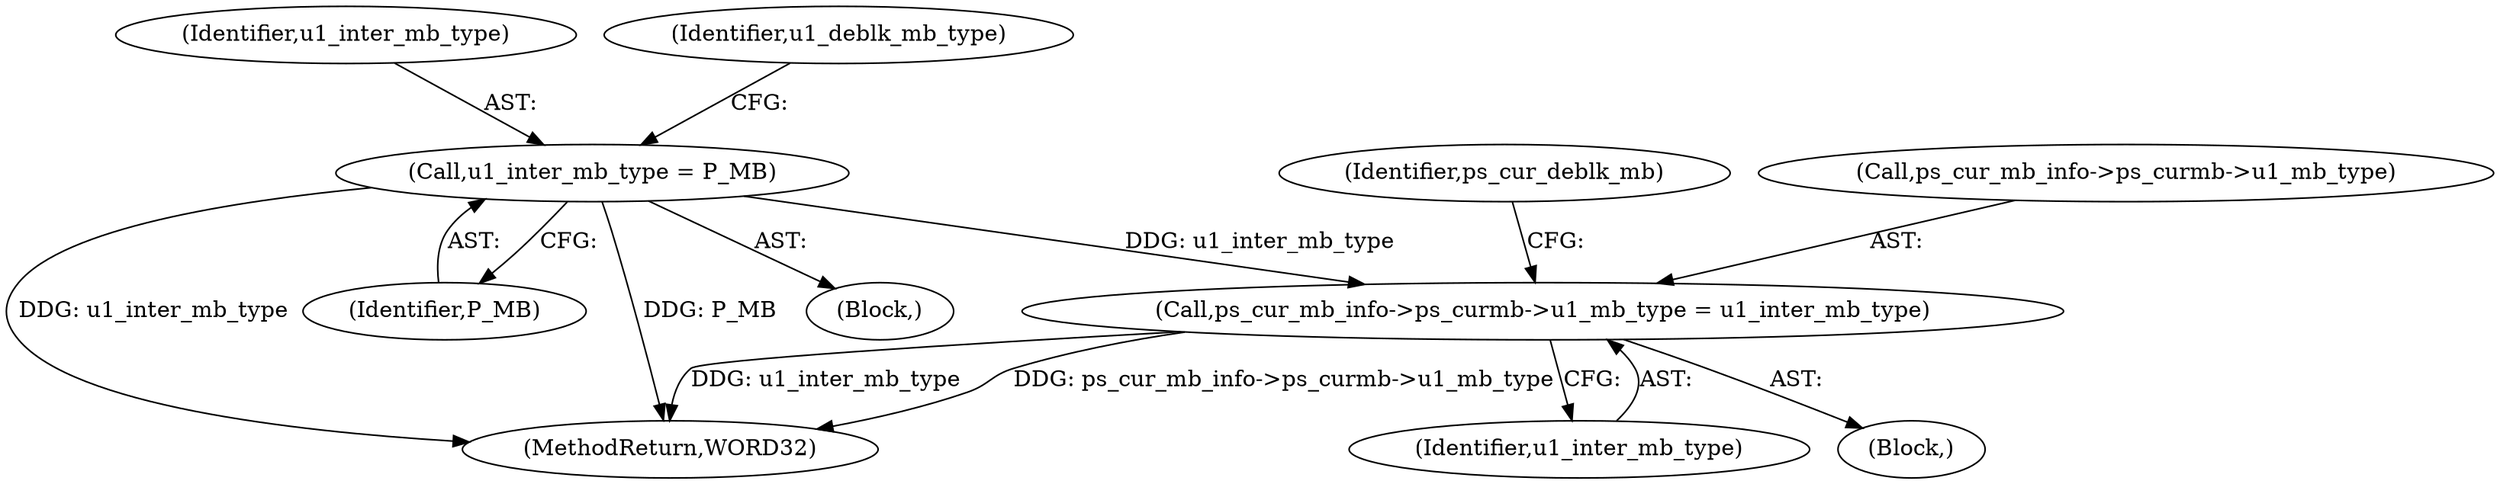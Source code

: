 digraph "0_Android_a78887bcffbc2995cf9ed72e0697acf560875e9e_1@pointer" {
"1001136" [label="(Call,ps_cur_mb_info->ps_curmb->u1_mb_type = u1_inter_mb_type)"];
"1000919" [label="(Call,u1_inter_mb_type = P_MB)"];
"1001145" [label="(Identifier,ps_cur_deblk_mb)"];
"1001002" [label="(Block,)"];
"1000136" [label="(Block,)"];
"1001137" [label="(Call,ps_cur_mb_info->ps_curmb->u1_mb_type)"];
"1000920" [label="(Identifier,u1_inter_mb_type)"];
"1000921" [label="(Identifier,P_MB)"];
"1001136" [label="(Call,ps_cur_mb_info->ps_curmb->u1_mb_type = u1_inter_mb_type)"];
"1000919" [label="(Call,u1_inter_mb_type = P_MB)"];
"1000923" [label="(Identifier,u1_deblk_mb_type)"];
"1001356" [label="(MethodReturn,WORD32)"];
"1001142" [label="(Identifier,u1_inter_mb_type)"];
"1001136" -> "1001002"  [label="AST: "];
"1001136" -> "1001142"  [label="CFG: "];
"1001137" -> "1001136"  [label="AST: "];
"1001142" -> "1001136"  [label="AST: "];
"1001145" -> "1001136"  [label="CFG: "];
"1001136" -> "1001356"  [label="DDG: ps_cur_mb_info->ps_curmb->u1_mb_type"];
"1001136" -> "1001356"  [label="DDG: u1_inter_mb_type"];
"1000919" -> "1001136"  [label="DDG: u1_inter_mb_type"];
"1000919" -> "1000136"  [label="AST: "];
"1000919" -> "1000921"  [label="CFG: "];
"1000920" -> "1000919"  [label="AST: "];
"1000921" -> "1000919"  [label="AST: "];
"1000923" -> "1000919"  [label="CFG: "];
"1000919" -> "1001356"  [label="DDG: u1_inter_mb_type"];
"1000919" -> "1001356"  [label="DDG: P_MB"];
}
